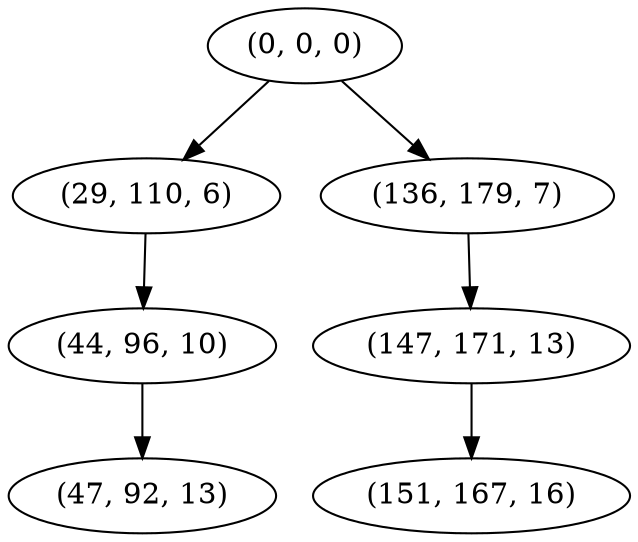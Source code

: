 digraph tree {
    "(0, 0, 0)";
    "(29, 110, 6)";
    "(44, 96, 10)";
    "(47, 92, 13)";
    "(136, 179, 7)";
    "(147, 171, 13)";
    "(151, 167, 16)";
    "(0, 0, 0)" -> "(29, 110, 6)";
    "(0, 0, 0)" -> "(136, 179, 7)";
    "(29, 110, 6)" -> "(44, 96, 10)";
    "(44, 96, 10)" -> "(47, 92, 13)";
    "(136, 179, 7)" -> "(147, 171, 13)";
    "(147, 171, 13)" -> "(151, 167, 16)";
}
